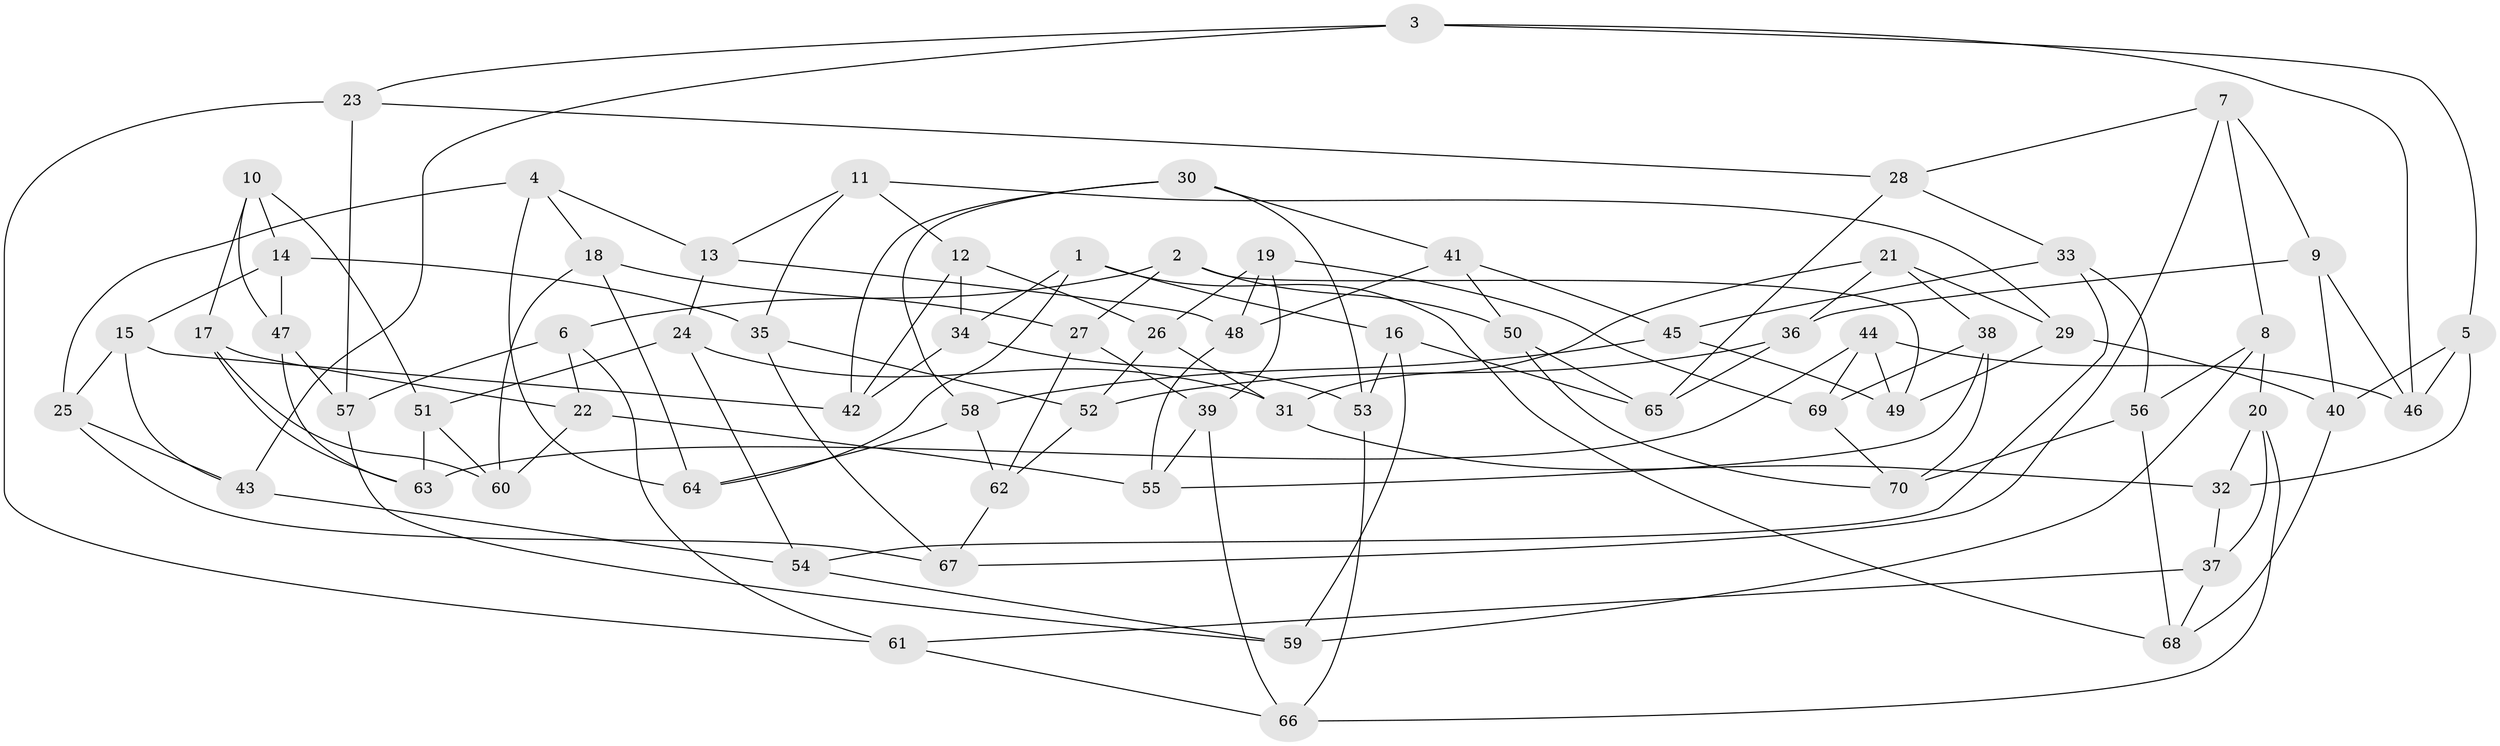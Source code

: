 // coarse degree distribution, {5: 0.275, 6: 0.425, 3: 0.075, 4: 0.225}
// Generated by graph-tools (version 1.1) at 2025/24/03/03/25 07:24:28]
// undirected, 70 vertices, 140 edges
graph export_dot {
graph [start="1"]
  node [color=gray90,style=filled];
  1;
  2;
  3;
  4;
  5;
  6;
  7;
  8;
  9;
  10;
  11;
  12;
  13;
  14;
  15;
  16;
  17;
  18;
  19;
  20;
  21;
  22;
  23;
  24;
  25;
  26;
  27;
  28;
  29;
  30;
  31;
  32;
  33;
  34;
  35;
  36;
  37;
  38;
  39;
  40;
  41;
  42;
  43;
  44;
  45;
  46;
  47;
  48;
  49;
  50;
  51;
  52;
  53;
  54;
  55;
  56;
  57;
  58;
  59;
  60;
  61;
  62;
  63;
  64;
  65;
  66;
  67;
  68;
  69;
  70;
  1 -- 64;
  1 -- 34;
  1 -- 16;
  1 -- 68;
  2 -- 49;
  2 -- 50;
  2 -- 6;
  2 -- 27;
  3 -- 46;
  3 -- 43;
  3 -- 23;
  3 -- 5;
  4 -- 13;
  4 -- 18;
  4 -- 25;
  4 -- 64;
  5 -- 32;
  5 -- 46;
  5 -- 40;
  6 -- 22;
  6 -- 61;
  6 -- 57;
  7 -- 67;
  7 -- 9;
  7 -- 28;
  7 -- 8;
  8 -- 20;
  8 -- 59;
  8 -- 56;
  9 -- 40;
  9 -- 46;
  9 -- 36;
  10 -- 14;
  10 -- 47;
  10 -- 51;
  10 -- 17;
  11 -- 29;
  11 -- 35;
  11 -- 12;
  11 -- 13;
  12 -- 34;
  12 -- 26;
  12 -- 42;
  13 -- 24;
  13 -- 48;
  14 -- 35;
  14 -- 47;
  14 -- 15;
  15 -- 43;
  15 -- 25;
  15 -- 42;
  16 -- 53;
  16 -- 65;
  16 -- 59;
  17 -- 63;
  17 -- 60;
  17 -- 22;
  18 -- 60;
  18 -- 64;
  18 -- 27;
  19 -- 69;
  19 -- 39;
  19 -- 26;
  19 -- 48;
  20 -- 37;
  20 -- 32;
  20 -- 66;
  21 -- 29;
  21 -- 36;
  21 -- 31;
  21 -- 38;
  22 -- 55;
  22 -- 60;
  23 -- 28;
  23 -- 57;
  23 -- 61;
  24 -- 54;
  24 -- 31;
  24 -- 51;
  25 -- 67;
  25 -- 43;
  26 -- 52;
  26 -- 31;
  27 -- 39;
  27 -- 62;
  28 -- 33;
  28 -- 65;
  29 -- 49;
  29 -- 40;
  30 -- 58;
  30 -- 41;
  30 -- 42;
  30 -- 53;
  31 -- 32;
  32 -- 37;
  33 -- 54;
  33 -- 56;
  33 -- 45;
  34 -- 53;
  34 -- 42;
  35 -- 52;
  35 -- 67;
  36 -- 65;
  36 -- 52;
  37 -- 61;
  37 -- 68;
  38 -- 69;
  38 -- 55;
  38 -- 70;
  39 -- 66;
  39 -- 55;
  40 -- 68;
  41 -- 48;
  41 -- 45;
  41 -- 50;
  43 -- 54;
  44 -- 69;
  44 -- 49;
  44 -- 63;
  44 -- 46;
  45 -- 49;
  45 -- 58;
  47 -- 63;
  47 -- 57;
  48 -- 55;
  50 -- 70;
  50 -- 65;
  51 -- 63;
  51 -- 60;
  52 -- 62;
  53 -- 66;
  54 -- 59;
  56 -- 68;
  56 -- 70;
  57 -- 59;
  58 -- 64;
  58 -- 62;
  61 -- 66;
  62 -- 67;
  69 -- 70;
}
